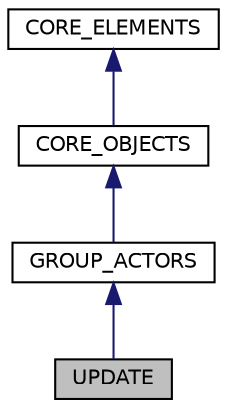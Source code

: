 digraph "UPDATE"
{
  edge [fontname="Helvetica",fontsize="10",labelfontname="Helvetica",labelfontsize="10"];
  node [fontname="Helvetica",fontsize="10",shape=record];
  Node1 [label="UPDATE",height=0.2,width=0.4,color="black", fillcolor="grey75", style="filled" fontcolor="black"];
  Node2 -> Node1 [dir="back",color="midnightblue",fontsize="10",style="solid"];
  Node2 [label="GROUP_ACTORS",height=0.2,width=0.4,color="black", fillcolor="white", style="filled",URL="$class_g_r_o_u_p___a_c_t_o_r_s.html"];
  Node3 -> Node2 [dir="back",color="midnightblue",fontsize="10",style="solid"];
  Node3 [label="CORE_OBJECTS",height=0.2,width=0.4,color="black", fillcolor="white", style="filled",URL="$class_c_o_r_e___o_b_j_e_c_t_s.html"];
  Node4 -> Node3 [dir="back",color="midnightblue",fontsize="10",style="solid"];
  Node4 [label="CORE_ELEMENTS",height=0.2,width=0.4,color="black", fillcolor="white", style="filled",URL="$class_c_o_r_e___e_l_e_m_e_n_t_s.html"];
}
